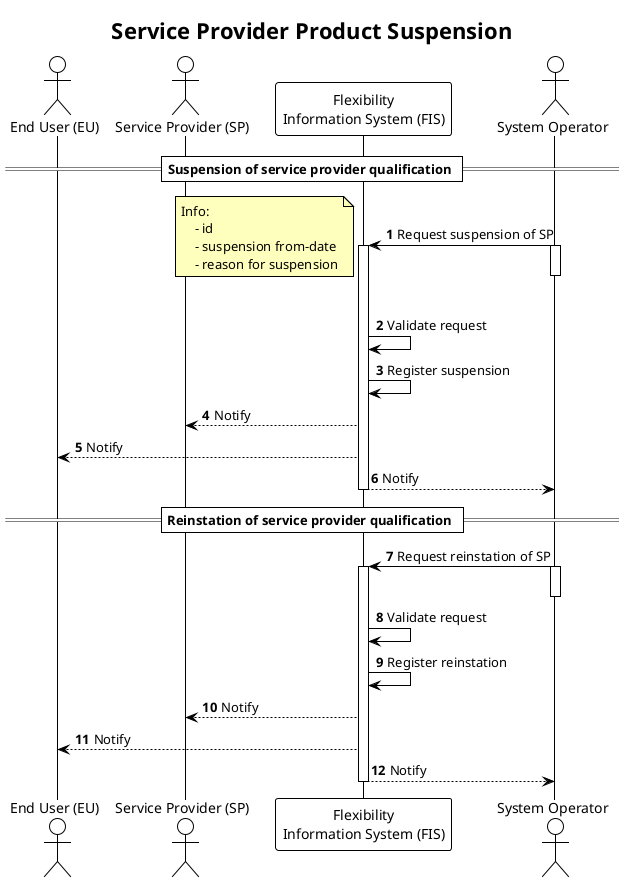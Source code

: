 @startuml service_provider_product_suspension

!theme plain

title Service Provider Product Suspension

autonumber
skinparam note {
    BackgroundColor #FFFFBD
}

actor "End User (EU)" as EU
actor "Service Provider (SP)" as SP
participant "Flexibility\nInformation System (FIS)" as FIS
actor "System Operator" as SO

== Suspension of service provider qualification ==


SO -> FIS: Request suspension of SP
activate SO
deactivate SO 

note left
    Info: 
        - id
        - suspension from-date
        - reason for suspension
end note

activate FIS
FIS -> FIS: Validate request
FIS -> FIS: Register suspension

FIS --> SP: Notify 
FIS --> EU: Notify
FIS --> SO: Notify
deactivate FIS

== Reinstation of service provider qualification ==
SO -> FIS: Request reinstation of SP
activate SO
deactivate SO

activate FIS
FIS -> FIS: Validate request
FIS -> FIS: Register reinstation

FIS --> SP: Notify 
FIS --> EU: Notify
FIS --> SO: Notify
deactivate FIS








@enduml
